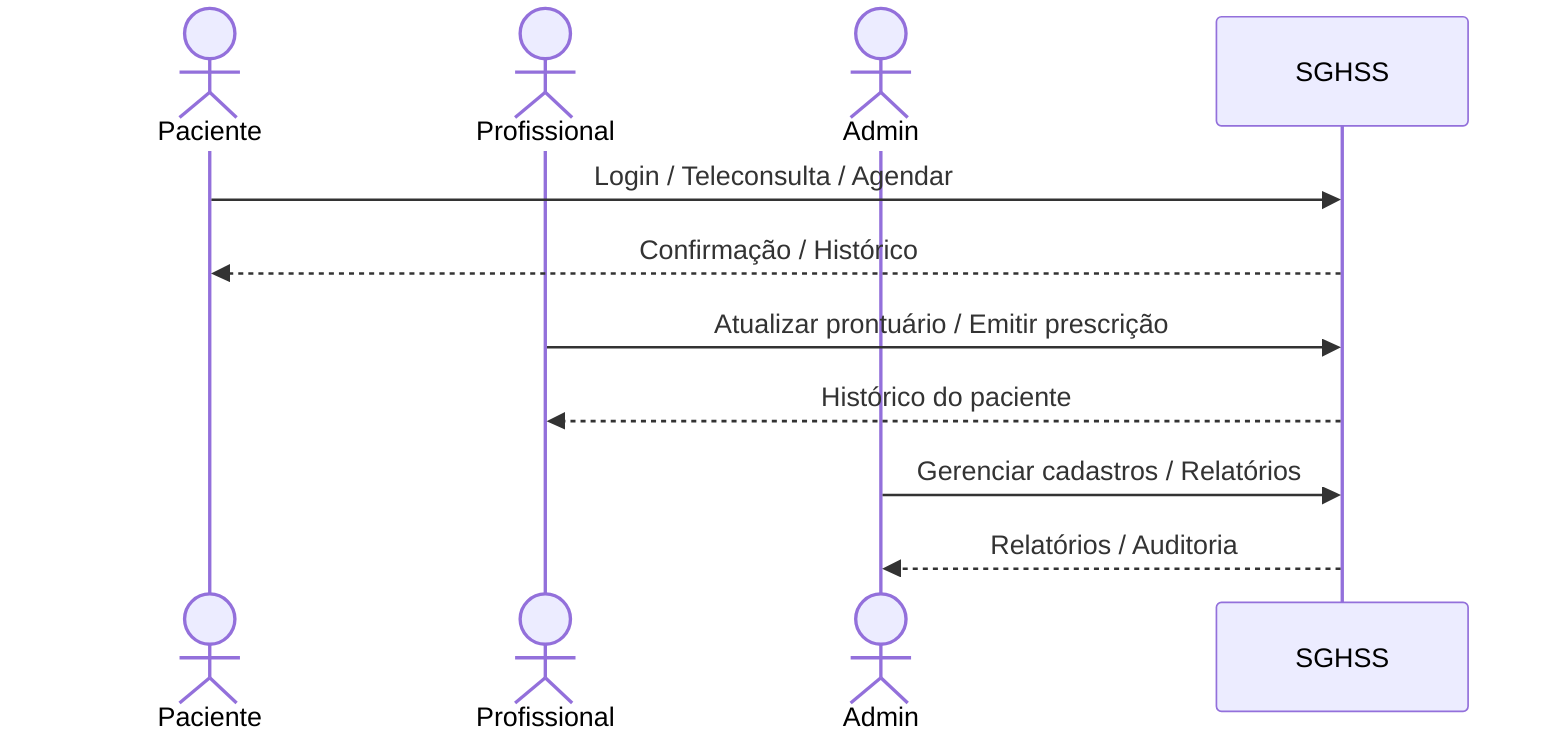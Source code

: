 %% Diagrama de Casos de Uso - SGHSS
%% Atores: Paciente, Profissional, Admin

sequenceDiagram
  %% Representação simplificada como fluxos principais
  actor Paciente
  actor Profissional
  actor Admin
  participant SGHSS

  Paciente->>SGHSS: Login / Teleconsulta / Agendar
  SGHSS-->>Paciente: Confirmação / Histórico

  Profissional->>SGHSS: Atualizar prontuário / Emitir prescrição
  SGHSS-->>Profissional: Histórico do paciente

  Admin->>SGHSS: Gerenciar cadastros / Relatórios
  SGHSS-->>Admin: Relatórios / Auditoria